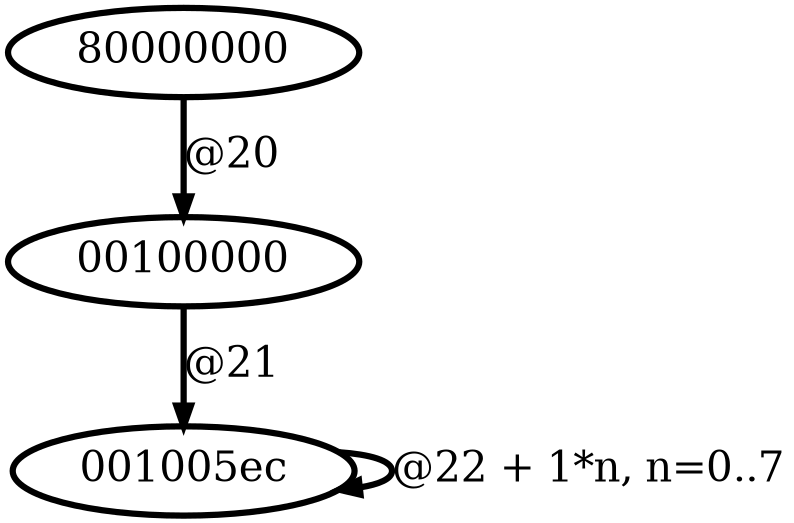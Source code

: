 digraph G {
        node [style=rounded, penwidth=3, fontsize=20, shape=oval];
        "80000000" -> "00100000" [label="@20", color=black,arrowsize=1,style=bold,penwidth=3,fontsize=20];
"00100000" -> "001005ec" [label="@21", color=black,arrowsize=1,style=bold,penwidth=3,fontsize=20];
"001005ec" -> "001005ec" [label="@22 + 1*n, n=0..7", color=black,arrowsize=1,style=bold,penwidth=3,fontsize=20];
}
